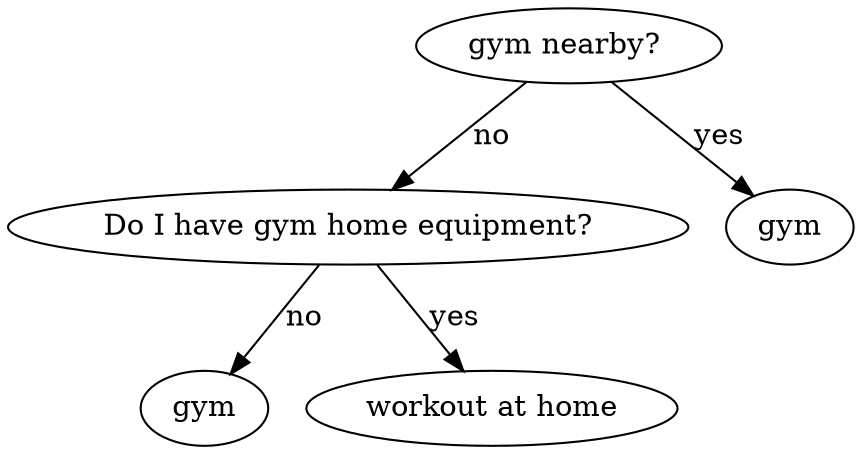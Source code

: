 digraph G {
	"gym 00" [label="gym"]
	"Do I have gym home equipment? 0" -> "gym 00" [label="no"]
	"workout at home 01" [label="workout at home"]
	"Do I have gym home equipment? 0" -> "workout at home 01" [label="yes"]
	"Do I have gym home equipment? 0" [label="Do I have gym home equipment?"]
	"gym nearby? " -> "Do I have gym home equipment? 0" [label="no"]
	"gym 1" [label="gym"]
	"gym nearby? " -> "gym 1" [label="yes"]
}